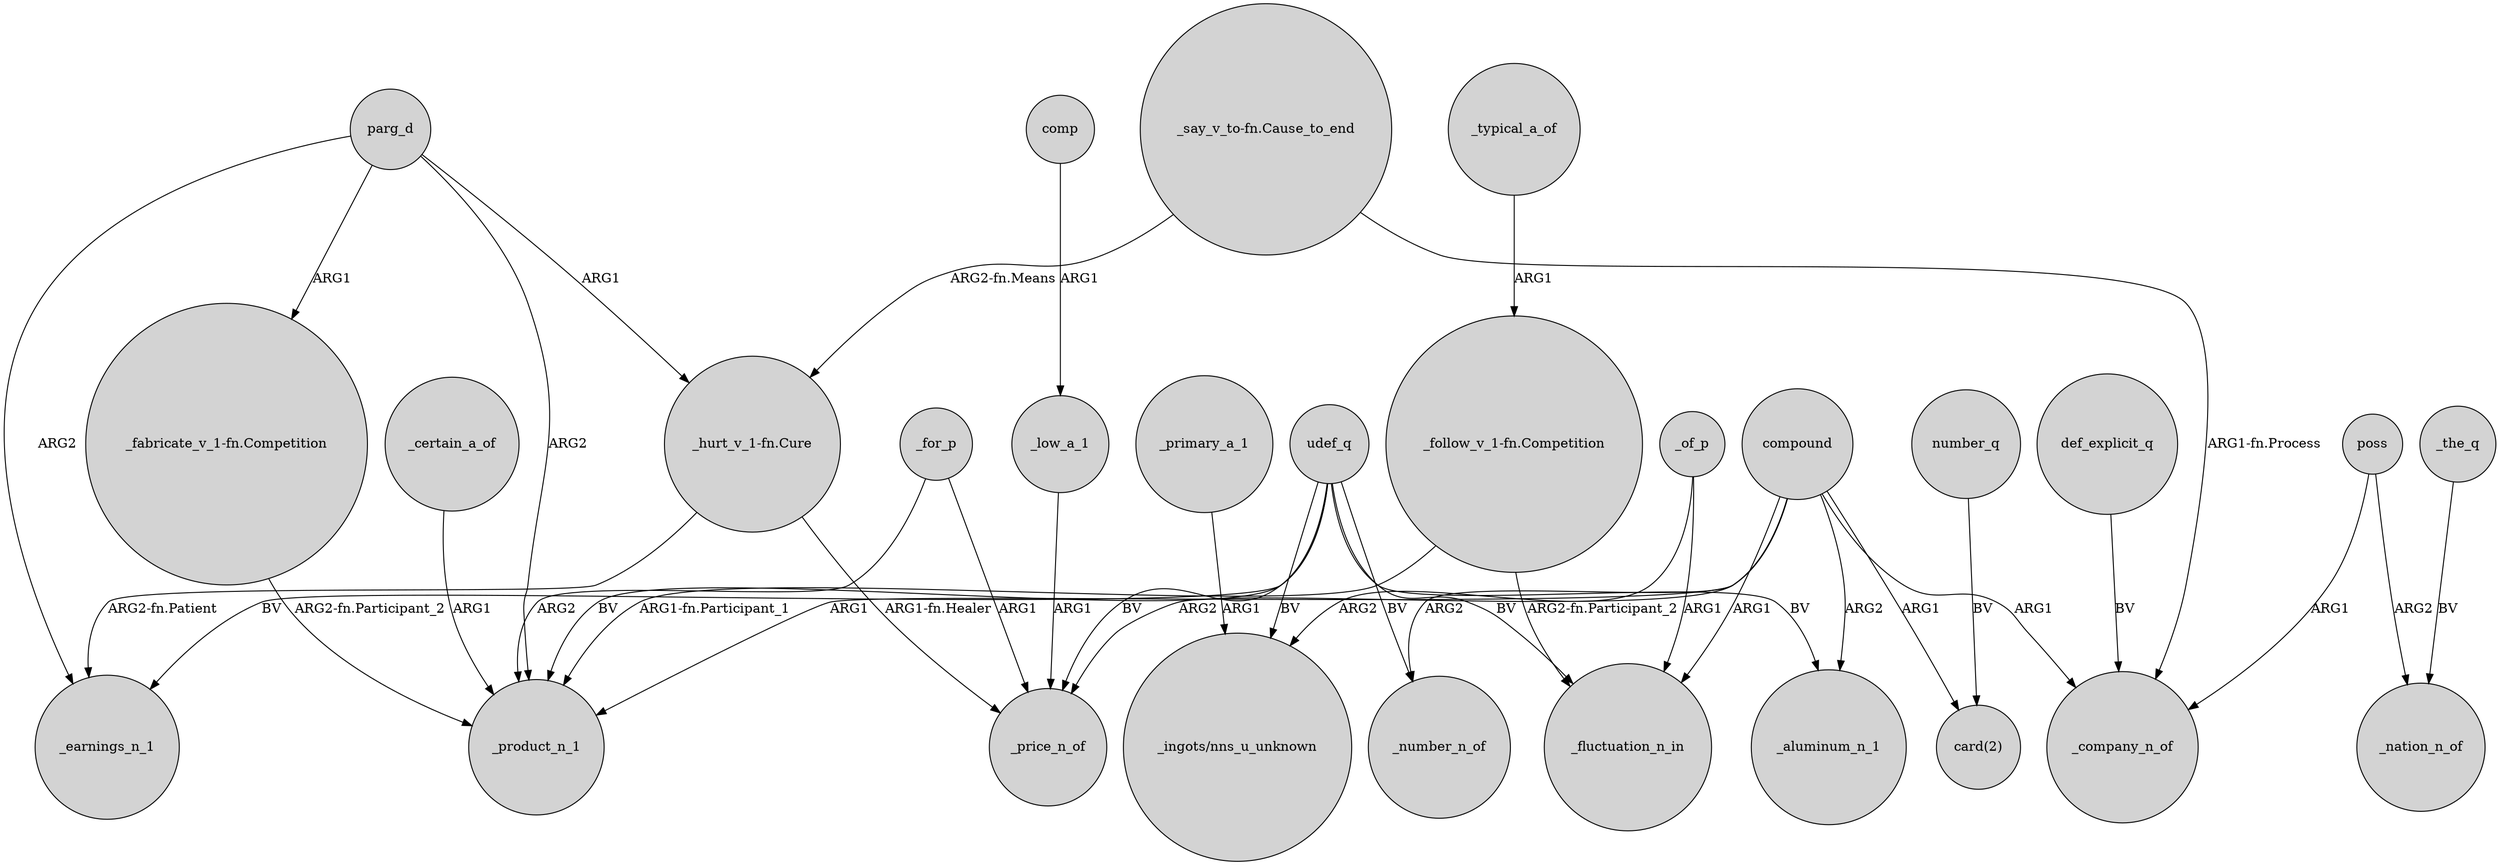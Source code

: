 digraph {
	node [shape=circle style=filled]
	"_hurt_v_1-fn.Cure" -> _earnings_n_1 [label="ARG2-fn.Patient"]
	parg_d -> _product_n_1 [label=ARG2]
	compound -> _fluctuation_n_in [label=ARG1]
	_primary_a_1 -> "_ingots/nns_u_unknown" [label=ARG1]
	comp -> _low_a_1 [label=ARG1]
	number_q -> "card(2)" [label=BV]
	_of_p -> _fluctuation_n_in [label=ARG1]
	udef_q -> _price_n_of [label=BV]
	_the_q -> _nation_n_of [label=BV]
	_for_p -> _product_n_1 [label=ARG2]
	"_say_v_to-fn.Cause_to_end" -> "_hurt_v_1-fn.Cure" [label="ARG2-fn.Means"]
	parg_d -> "_hurt_v_1-fn.Cure" [label=ARG1]
	compound -> _aluminum_n_1 [label=ARG2]
	compound -> _company_n_of [label=ARG1]
	udef_q -> _product_n_1 [label=BV]
	_of_p -> "_ingots/nns_u_unknown" [label=ARG2]
	"_follow_v_1-fn.Competition" -> _fluctuation_n_in [label="ARG2-fn.Participant_2"]
	_low_a_1 -> _price_n_of [label=ARG1]
	"_hurt_v_1-fn.Cure" -> _price_n_of [label="ARG1-fn.Healer"]
	compound -> _price_n_of [label=ARG2]
	udef_q -> "_ingots/nns_u_unknown" [label=BV]
	udef_q -> _earnings_n_1 [label=BV]
	"_fabricate_v_1-fn.Competition" -> _product_n_1 [label="ARG2-fn.Participant_2"]
	compound -> "card(2)" [label=ARG1]
	udef_q -> _number_n_of [label=BV]
	poss -> _nation_n_of [label=ARG2]
	udef_q -> _aluminum_n_1 [label=BV]
	udef_q -> _fluctuation_n_in [label=BV]
	parg_d -> "_fabricate_v_1-fn.Competition" [label=ARG1]
	"_say_v_to-fn.Cause_to_end" -> _company_n_of [label="ARG1-fn.Process"]
	compound -> _product_n_1 [label=ARG1]
	poss -> _company_n_of [label=ARG1]
	compound -> _number_n_of [label=ARG2]
	def_explicit_q -> _company_n_of [label=BV]
	_typical_a_of -> "_follow_v_1-fn.Competition" [label=ARG1]
	"_follow_v_1-fn.Competition" -> _product_n_1 [label="ARG1-fn.Participant_1"]
	parg_d -> _earnings_n_1 [label=ARG2]
	_for_p -> _price_n_of [label=ARG1]
	_certain_a_of -> _product_n_1 [label=ARG1]
}
